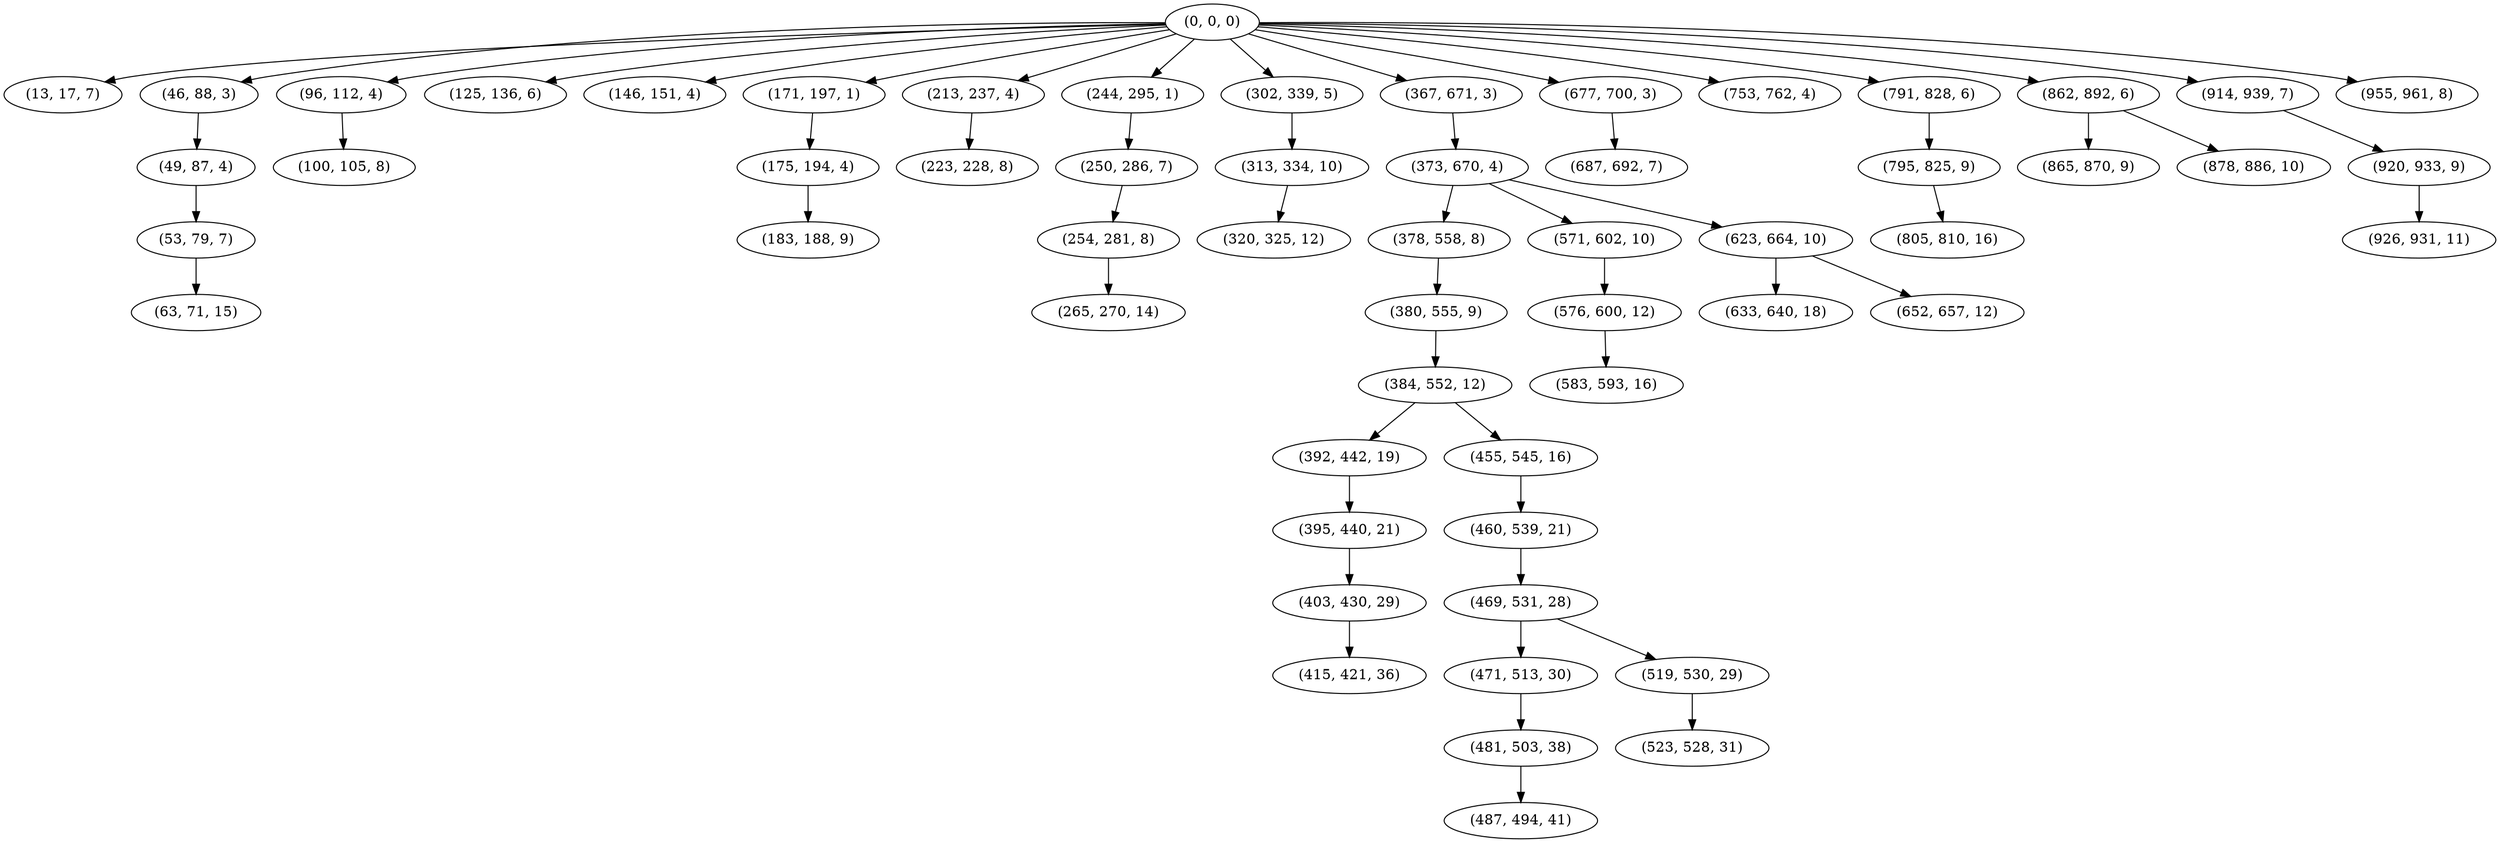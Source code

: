 digraph tree {
    "(0, 0, 0)";
    "(13, 17, 7)";
    "(46, 88, 3)";
    "(49, 87, 4)";
    "(53, 79, 7)";
    "(63, 71, 15)";
    "(96, 112, 4)";
    "(100, 105, 8)";
    "(125, 136, 6)";
    "(146, 151, 4)";
    "(171, 197, 1)";
    "(175, 194, 4)";
    "(183, 188, 9)";
    "(213, 237, 4)";
    "(223, 228, 8)";
    "(244, 295, 1)";
    "(250, 286, 7)";
    "(254, 281, 8)";
    "(265, 270, 14)";
    "(302, 339, 5)";
    "(313, 334, 10)";
    "(320, 325, 12)";
    "(367, 671, 3)";
    "(373, 670, 4)";
    "(378, 558, 8)";
    "(380, 555, 9)";
    "(384, 552, 12)";
    "(392, 442, 19)";
    "(395, 440, 21)";
    "(403, 430, 29)";
    "(415, 421, 36)";
    "(455, 545, 16)";
    "(460, 539, 21)";
    "(469, 531, 28)";
    "(471, 513, 30)";
    "(481, 503, 38)";
    "(487, 494, 41)";
    "(519, 530, 29)";
    "(523, 528, 31)";
    "(571, 602, 10)";
    "(576, 600, 12)";
    "(583, 593, 16)";
    "(623, 664, 10)";
    "(633, 640, 18)";
    "(652, 657, 12)";
    "(677, 700, 3)";
    "(687, 692, 7)";
    "(753, 762, 4)";
    "(791, 828, 6)";
    "(795, 825, 9)";
    "(805, 810, 16)";
    "(862, 892, 6)";
    "(865, 870, 9)";
    "(878, 886, 10)";
    "(914, 939, 7)";
    "(920, 933, 9)";
    "(926, 931, 11)";
    "(955, 961, 8)";
    "(0, 0, 0)" -> "(13, 17, 7)";
    "(0, 0, 0)" -> "(46, 88, 3)";
    "(0, 0, 0)" -> "(96, 112, 4)";
    "(0, 0, 0)" -> "(125, 136, 6)";
    "(0, 0, 0)" -> "(146, 151, 4)";
    "(0, 0, 0)" -> "(171, 197, 1)";
    "(0, 0, 0)" -> "(213, 237, 4)";
    "(0, 0, 0)" -> "(244, 295, 1)";
    "(0, 0, 0)" -> "(302, 339, 5)";
    "(0, 0, 0)" -> "(367, 671, 3)";
    "(0, 0, 0)" -> "(677, 700, 3)";
    "(0, 0, 0)" -> "(753, 762, 4)";
    "(0, 0, 0)" -> "(791, 828, 6)";
    "(0, 0, 0)" -> "(862, 892, 6)";
    "(0, 0, 0)" -> "(914, 939, 7)";
    "(0, 0, 0)" -> "(955, 961, 8)";
    "(46, 88, 3)" -> "(49, 87, 4)";
    "(49, 87, 4)" -> "(53, 79, 7)";
    "(53, 79, 7)" -> "(63, 71, 15)";
    "(96, 112, 4)" -> "(100, 105, 8)";
    "(171, 197, 1)" -> "(175, 194, 4)";
    "(175, 194, 4)" -> "(183, 188, 9)";
    "(213, 237, 4)" -> "(223, 228, 8)";
    "(244, 295, 1)" -> "(250, 286, 7)";
    "(250, 286, 7)" -> "(254, 281, 8)";
    "(254, 281, 8)" -> "(265, 270, 14)";
    "(302, 339, 5)" -> "(313, 334, 10)";
    "(313, 334, 10)" -> "(320, 325, 12)";
    "(367, 671, 3)" -> "(373, 670, 4)";
    "(373, 670, 4)" -> "(378, 558, 8)";
    "(373, 670, 4)" -> "(571, 602, 10)";
    "(373, 670, 4)" -> "(623, 664, 10)";
    "(378, 558, 8)" -> "(380, 555, 9)";
    "(380, 555, 9)" -> "(384, 552, 12)";
    "(384, 552, 12)" -> "(392, 442, 19)";
    "(384, 552, 12)" -> "(455, 545, 16)";
    "(392, 442, 19)" -> "(395, 440, 21)";
    "(395, 440, 21)" -> "(403, 430, 29)";
    "(403, 430, 29)" -> "(415, 421, 36)";
    "(455, 545, 16)" -> "(460, 539, 21)";
    "(460, 539, 21)" -> "(469, 531, 28)";
    "(469, 531, 28)" -> "(471, 513, 30)";
    "(469, 531, 28)" -> "(519, 530, 29)";
    "(471, 513, 30)" -> "(481, 503, 38)";
    "(481, 503, 38)" -> "(487, 494, 41)";
    "(519, 530, 29)" -> "(523, 528, 31)";
    "(571, 602, 10)" -> "(576, 600, 12)";
    "(576, 600, 12)" -> "(583, 593, 16)";
    "(623, 664, 10)" -> "(633, 640, 18)";
    "(623, 664, 10)" -> "(652, 657, 12)";
    "(677, 700, 3)" -> "(687, 692, 7)";
    "(791, 828, 6)" -> "(795, 825, 9)";
    "(795, 825, 9)" -> "(805, 810, 16)";
    "(862, 892, 6)" -> "(865, 870, 9)";
    "(862, 892, 6)" -> "(878, 886, 10)";
    "(914, 939, 7)" -> "(920, 933, 9)";
    "(920, 933, 9)" -> "(926, 931, 11)";
}
